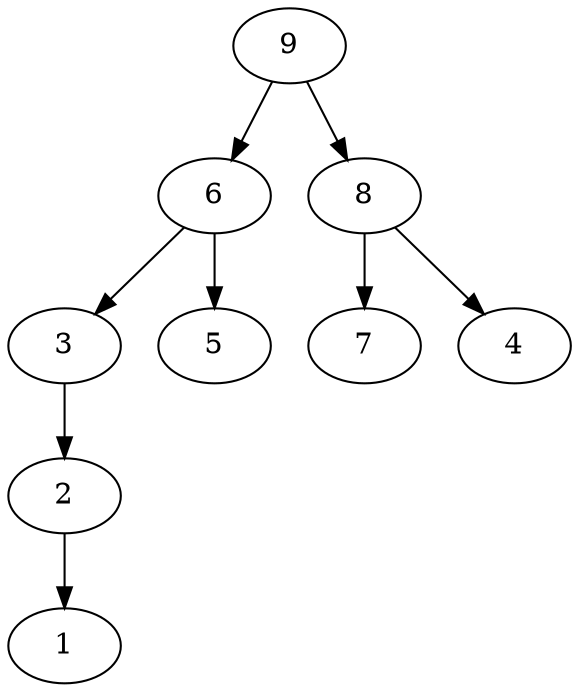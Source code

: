 digraph Heap {
    9 -> 6;
    9 -> 8;
    6 -> 3;
    6 -> 5;
    8 -> 7;
    8 -> 4;
    3 -> 2;
    2 -> 1;
}
